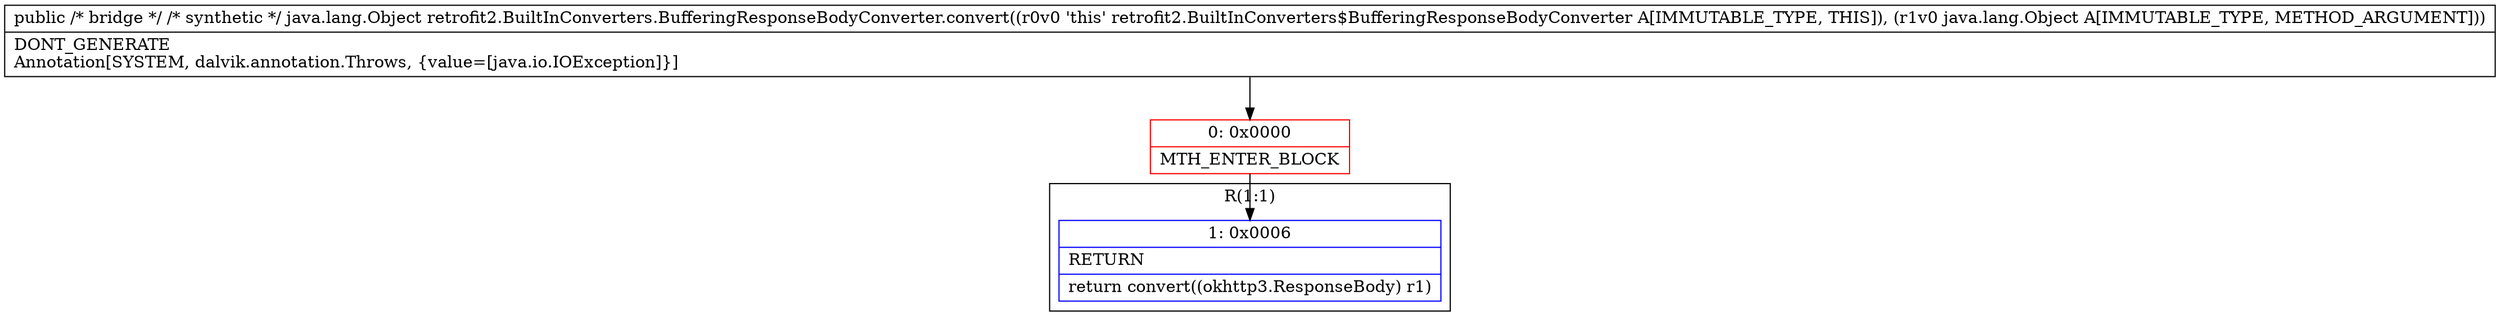 digraph "CFG forretrofit2.BuiltInConverters.BufferingResponseBodyConverter.convert(Ljava\/lang\/Object;)Ljava\/lang\/Object;" {
subgraph cluster_Region_848428889 {
label = "R(1:1)";
node [shape=record,color=blue];
Node_1 [shape=record,label="{1\:\ 0x0006|RETURN\l|return convert((okhttp3.ResponseBody) r1)\l}"];
}
Node_0 [shape=record,color=red,label="{0\:\ 0x0000|MTH_ENTER_BLOCK\l}"];
MethodNode[shape=record,label="{public \/* bridge *\/ \/* synthetic *\/ java.lang.Object retrofit2.BuiltInConverters.BufferingResponseBodyConverter.convert((r0v0 'this' retrofit2.BuiltInConverters$BufferingResponseBodyConverter A[IMMUTABLE_TYPE, THIS]), (r1v0 java.lang.Object A[IMMUTABLE_TYPE, METHOD_ARGUMENT]))  | DONT_GENERATE\lAnnotation[SYSTEM, dalvik.annotation.Throws, \{value=[java.io.IOException]\}]\l}"];
MethodNode -> Node_0;
Node_0 -> Node_1;
}

